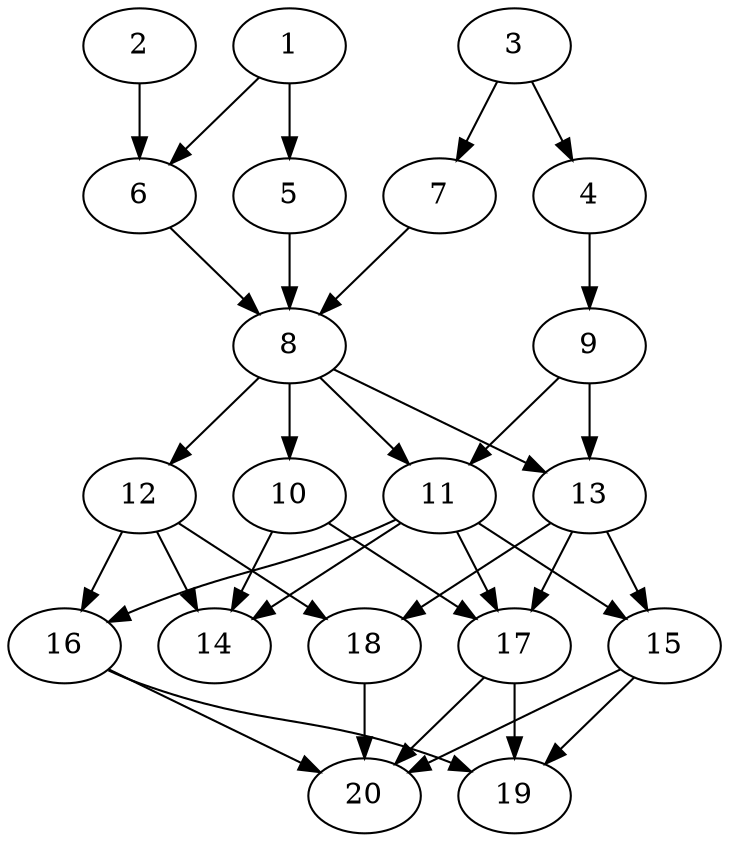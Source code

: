 // DAG automatically generated by daggen at Tue Jul 23 14:27:02 2019
// ./daggen --dot -n 20 --ccr 0.4 --fat 0.5 --regular 0.5 --density 0.7 --mindata 5242880 --maxdata 52428800 
digraph G {
  1 [size="63139840", alpha="0.16", expect_size="25255936"] 
  1 -> 5 [size ="25255936"]
  1 -> 6 [size ="25255936"]
  2 [size="104583680", alpha="0.19", expect_size="41833472"] 
  2 -> 6 [size ="41833472"]
  3 [size="130777600", alpha="0.11", expect_size="52311040"] 
  3 -> 4 [size ="52311040"]
  3 -> 7 [size ="52311040"]
  4 [size="127815680", alpha="0.14", expect_size="51126272"] 
  4 -> 9 [size ="51126272"]
  5 [size="73372160", alpha="0.12", expect_size="29348864"] 
  5 -> 8 [size ="29348864"]
  6 [size="23252480", alpha="0.01", expect_size="9300992"] 
  6 -> 8 [size ="9300992"]
  7 [size="42073600", alpha="0.08", expect_size="16829440"] 
  7 -> 8 [size ="16829440"]
  8 [size="87308800", alpha="0.00", expect_size="34923520"] 
  8 -> 10 [size ="34923520"]
  8 -> 11 [size ="34923520"]
  8 -> 12 [size ="34923520"]
  8 -> 13 [size ="34923520"]
  9 [size="110896640", alpha="0.15", expect_size="44358656"] 
  9 -> 11 [size ="44358656"]
  9 -> 13 [size ="44358656"]
  10 [size="19927040", alpha="0.10", expect_size="7970816"] 
  10 -> 14 [size ="7970816"]
  10 -> 17 [size ="7970816"]
  11 [size="39206400", alpha="0.04", expect_size="15682560"] 
  11 -> 14 [size ="15682560"]
  11 -> 15 [size ="15682560"]
  11 -> 16 [size ="15682560"]
  11 -> 17 [size ="15682560"]
  12 [size="17428480", alpha="0.02", expect_size="6971392"] 
  12 -> 14 [size ="6971392"]
  12 -> 16 [size ="6971392"]
  12 -> 18 [size ="6971392"]
  13 [size="130575360", alpha="0.19", expect_size="52230144"] 
  13 -> 15 [size ="52230144"]
  13 -> 17 [size ="52230144"]
  13 -> 18 [size ="52230144"]
  14 [size="79418880", alpha="0.05", expect_size="31767552"] 
  15 [size="43036160", alpha="0.03", expect_size="17214464"] 
  15 -> 19 [size ="17214464"]
  15 -> 20 [size ="17214464"]
  16 [size="112471040", alpha="0.10", expect_size="44988416"] 
  16 -> 19 [size ="44988416"]
  16 -> 20 [size ="44988416"]
  17 [size="120704000", alpha="0.16", expect_size="48281600"] 
  17 -> 19 [size ="48281600"]
  17 -> 20 [size ="48281600"]
  18 [size="47948800", alpha="0.06", expect_size="19179520"] 
  18 -> 20 [size ="19179520"]
  19 [size="50429440", alpha="0.03", expect_size="20171776"] 
  20 [size="21562880", alpha="0.12", expect_size="8625152"] 
}
